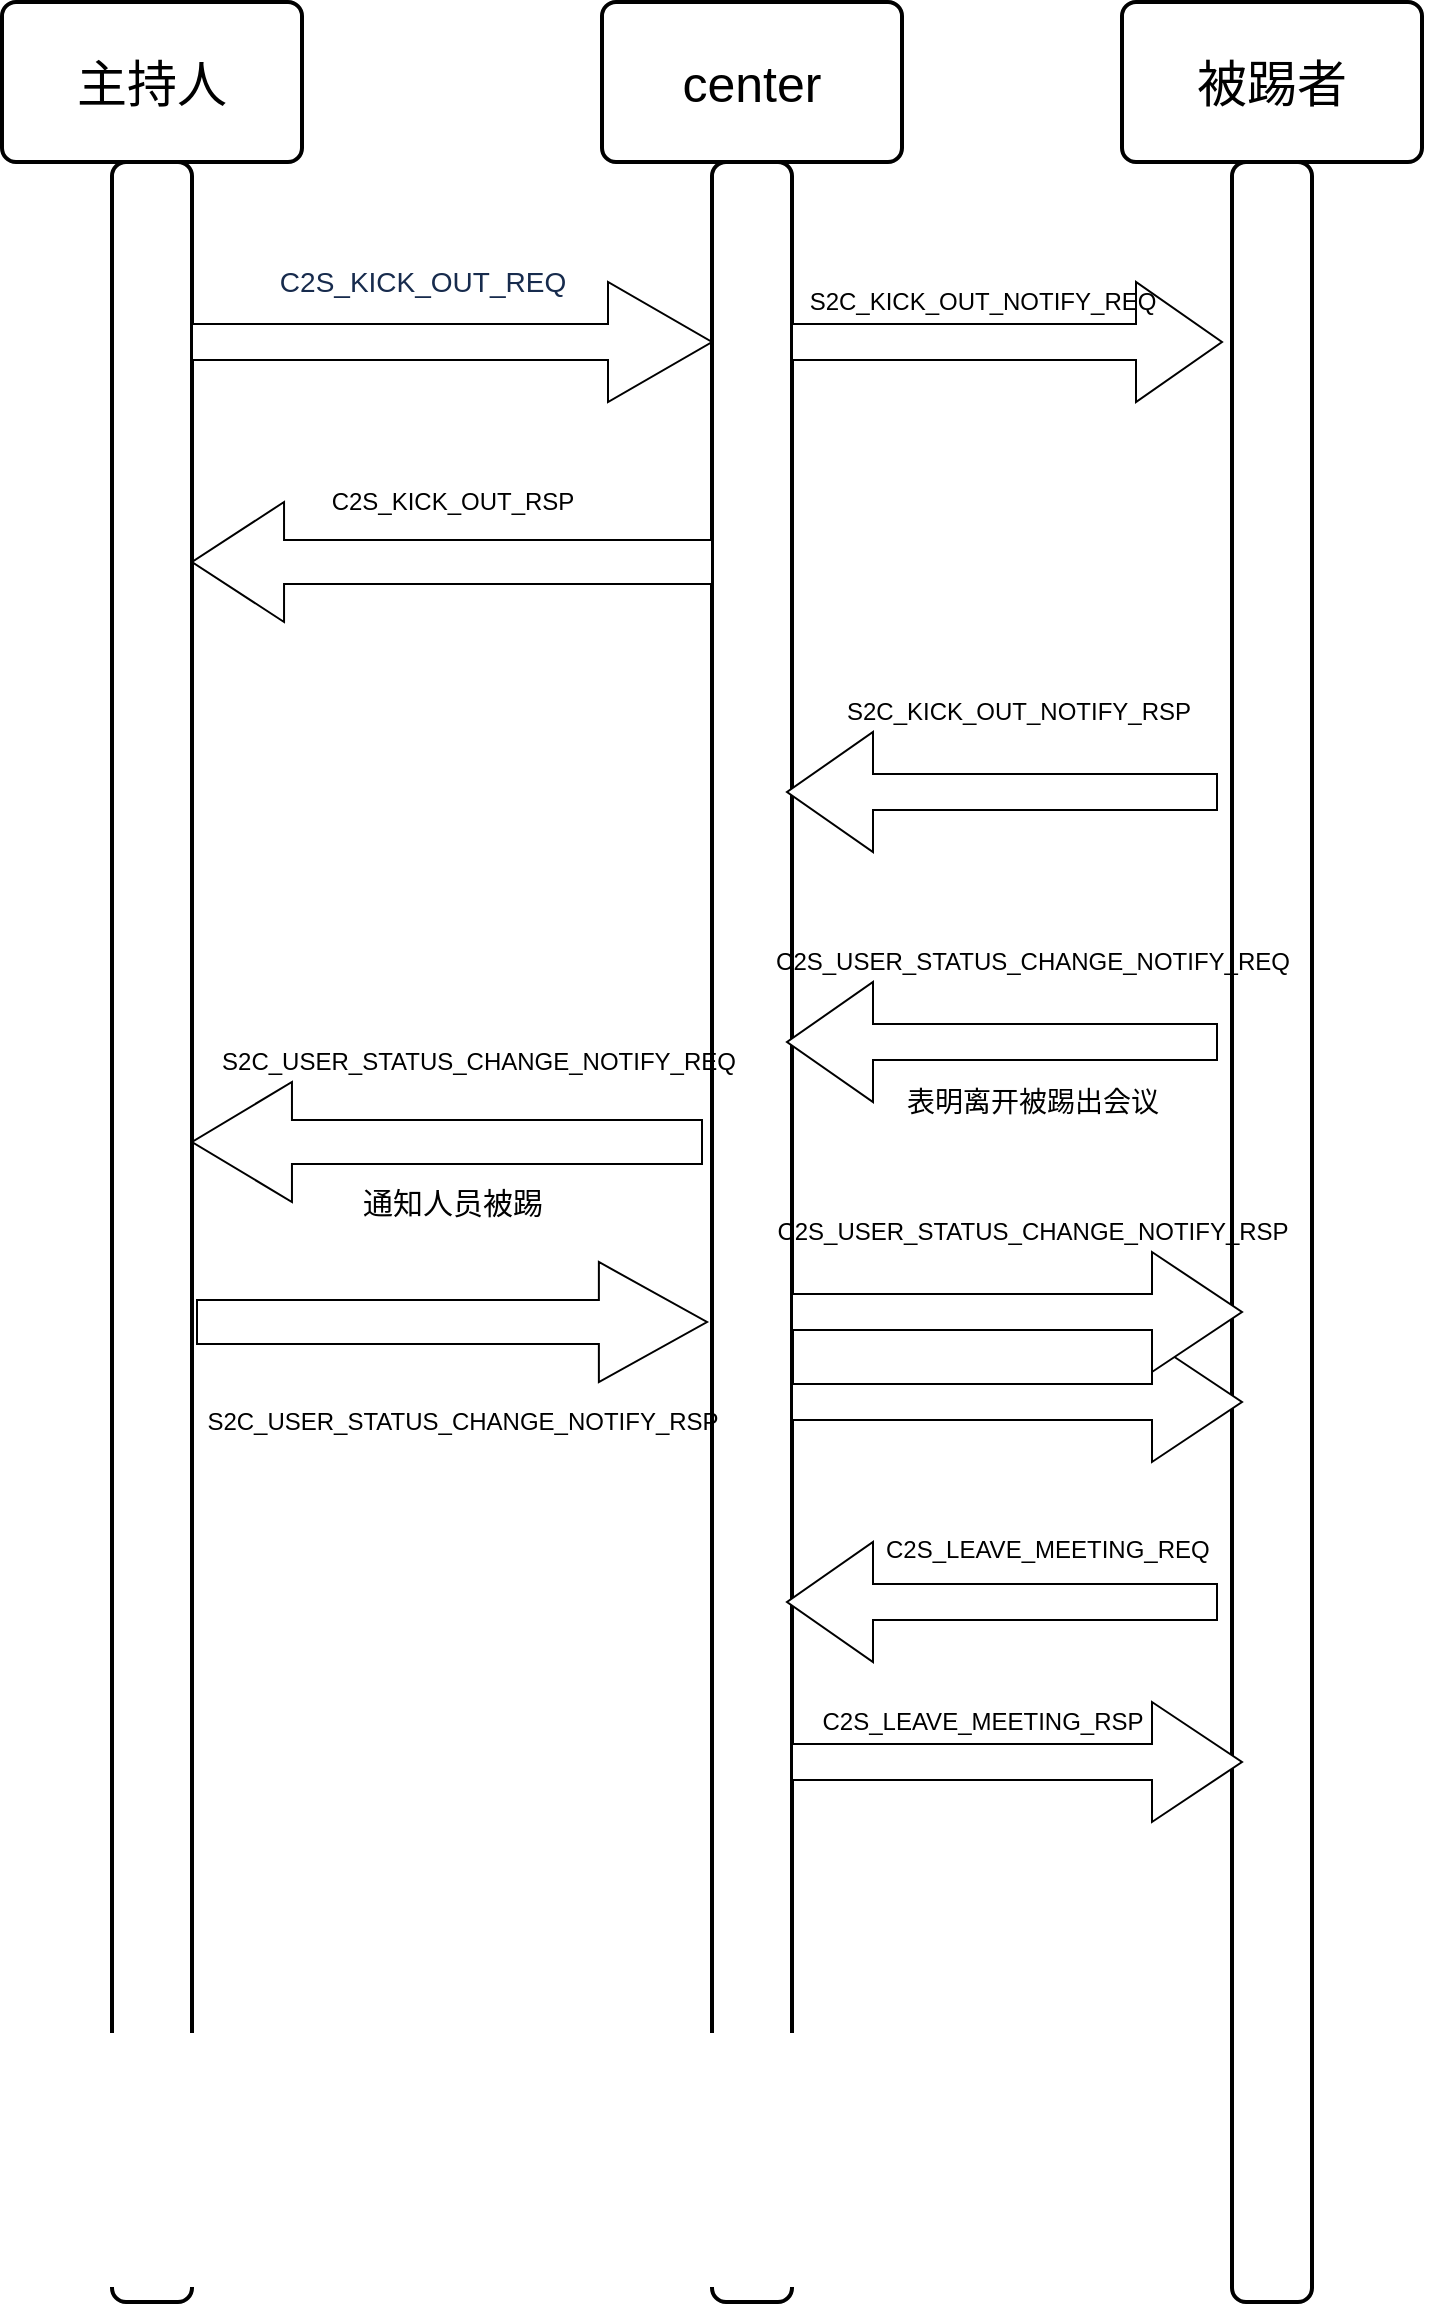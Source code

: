 <mxfile version="14.6.10" type="github">
  <diagram name="Page-1" id="74e2e168-ea6b-b213-b513-2b3c1d86103e">
    <mxGraphModel dx="1702" dy="980" grid="1" gridSize="10" guides="1" tooltips="1" connect="1" arrows="1" fold="1" page="1" pageScale="1" pageWidth="1100" pageHeight="850" background="#ffffff" math="0" shadow="0">
      <root>
        <mxCell id="0" />
        <mxCell id="1" parent="0" />
        <mxCell id="uP8rVLf1fiAK4IHr6_rX-1" value="&lt;font style=&quot;font-size: 25px&quot;&gt;主持人&lt;/font&gt;" style="rounded=1;whiteSpace=wrap;html=1;absoluteArcSize=1;arcSize=14;strokeWidth=2;" vertex="1" parent="1">
          <mxGeometry x="120" y="60" width="150" height="80" as="geometry" />
        </mxCell>
        <mxCell id="uP8rVLf1fiAK4IHr6_rX-2" value="&lt;font style=&quot;font-size: 25px&quot;&gt;center&lt;/font&gt;" style="rounded=1;whiteSpace=wrap;html=1;absoluteArcSize=1;arcSize=14;strokeWidth=2;" vertex="1" parent="1">
          <mxGeometry x="420" y="60" width="150" height="80" as="geometry" />
        </mxCell>
        <mxCell id="uP8rVLf1fiAK4IHr6_rX-3" value="&lt;font style=&quot;font-size: 25px&quot;&gt;被踢者&lt;/font&gt;" style="rounded=1;whiteSpace=wrap;html=1;absoluteArcSize=1;arcSize=14;strokeWidth=2;" vertex="1" parent="1">
          <mxGeometry x="680" y="60" width="150" height="80" as="geometry" />
        </mxCell>
        <mxCell id="uP8rVLf1fiAK4IHr6_rX-5" value="" style="rounded=1;whiteSpace=wrap;html=1;absoluteArcSize=1;arcSize=14;strokeWidth=2;direction=south;" vertex="1" parent="1">
          <mxGeometry x="175" y="140" width="40" height="1070" as="geometry" />
        </mxCell>
        <mxCell id="uP8rVLf1fiAK4IHr6_rX-6" value="" style="shape=singleArrow;whiteSpace=wrap;html=1;" vertex="1" parent="1">
          <mxGeometry x="215" y="200" width="260" height="60" as="geometry" />
        </mxCell>
        <mxCell id="uP8rVLf1fiAK4IHr6_rX-7" value="" style="rounded=1;whiteSpace=wrap;html=1;absoluteArcSize=1;arcSize=14;strokeWidth=2;direction=south;" vertex="1" parent="1">
          <mxGeometry x="475" y="140" width="40" height="1070" as="geometry" />
        </mxCell>
        <mxCell id="uP8rVLf1fiAK4IHr6_rX-8" value="" style="rounded=1;whiteSpace=wrap;html=1;absoluteArcSize=1;arcSize=14;strokeWidth=2;direction=south;" vertex="1" parent="1">
          <mxGeometry x="735" y="140" width="40" height="1070" as="geometry" />
        </mxCell>
        <mxCell id="uP8rVLf1fiAK4IHr6_rX-9" value="&lt;span style=&quot;color: rgb(23 , 43 , 77) ; font-family: , , &amp;#34;segoe ui&amp;#34; , &amp;#34;roboto&amp;#34; , &amp;#34;oxygen&amp;#34; , &amp;#34;ubuntu&amp;#34; , &amp;#34;fira sans&amp;#34; , &amp;#34;droid sans&amp;#34; , &amp;#34;helvetica neue&amp;#34; , sans-serif ; font-size: 14px ; text-align: left ; background-color: rgb(255 , 255 , 255)&quot;&gt;C2S_KICK_OUT_REQ&lt;/span&gt;" style="text;html=1;align=center;verticalAlign=middle;resizable=0;points=[];autosize=1;strokeColor=none;" vertex="1" parent="1">
          <mxGeometry x="250" y="190" width="160" height="20" as="geometry" />
        </mxCell>
        <mxCell id="uP8rVLf1fiAK4IHr6_rX-14" value="" style="shape=singleArrow;direction=west;whiteSpace=wrap;html=1;arrowWidth=0.367;arrowSize=0.177;" vertex="1" parent="1">
          <mxGeometry x="215" y="310" width="260" height="60" as="geometry" />
        </mxCell>
        <mxCell id="uP8rVLf1fiAK4IHr6_rX-15" value="C2S_KICK_OUT_RSP" style="text;html=1;align=center;verticalAlign=middle;resizable=0;points=[];autosize=1;strokeColor=none;" vertex="1" parent="1">
          <mxGeometry x="275" y="300" width="140" height="20" as="geometry" />
        </mxCell>
        <mxCell id="uP8rVLf1fiAK4IHr6_rX-16" value="" style="shape=singleArrow;whiteSpace=wrap;html=1;" vertex="1" parent="1">
          <mxGeometry x="515" y="200" width="215" height="60" as="geometry" />
        </mxCell>
        <mxCell id="uP8rVLf1fiAK4IHr6_rX-17" value="S2C_KICK_OUT_NOTIFY_REQ" style="text;html=1;align=center;verticalAlign=middle;resizable=0;points=[];autosize=1;strokeColor=none;" vertex="1" parent="1">
          <mxGeometry x="515" y="200" width="190" height="20" as="geometry" />
        </mxCell>
        <mxCell id="uP8rVLf1fiAK4IHr6_rX-22" value="" style="shape=singleArrow;direction=west;whiteSpace=wrap;html=1;" vertex="1" parent="1">
          <mxGeometry x="512.5" y="425" width="215" height="60" as="geometry" />
        </mxCell>
        <mxCell id="uP8rVLf1fiAK4IHr6_rX-23" value="S2C_KICK_OUT_NOTIFY_RSP" style="text;html=1;align=center;verticalAlign=middle;resizable=0;points=[];autosize=1;strokeColor=none;" vertex="1" parent="1">
          <mxGeometry x="532.5" y="405" width="190" height="20" as="geometry" />
        </mxCell>
        <mxCell id="uP8rVLf1fiAK4IHr6_rX-25" value="" style="shape=singleArrow;direction=west;whiteSpace=wrap;html=1;" vertex="1" parent="1">
          <mxGeometry x="512.5" y="550" width="215" height="60" as="geometry" />
        </mxCell>
        <mxCell id="uP8rVLf1fiAK4IHr6_rX-26" value="C2S_USER_STATUS_CHANGE_NOTIFY_REQ" style="text;html=1;align=center;verticalAlign=middle;resizable=0;points=[];autosize=1;strokeColor=none;" vertex="1" parent="1">
          <mxGeometry x="500" y="530" width="270" height="20" as="geometry" />
        </mxCell>
        <mxCell id="uP8rVLf1fiAK4IHr6_rX-27" value="" style="shape=singleArrow;whiteSpace=wrap;html=1;" vertex="1" parent="1">
          <mxGeometry x="515" y="730" width="225" height="60" as="geometry" />
        </mxCell>
        <mxCell id="uP8rVLf1fiAK4IHr6_rX-28" value="C2S_USER_STATUS_CHANGE_NOTIFY_RSP" style="text;html=1;align=center;verticalAlign=middle;resizable=0;points=[];autosize=1;strokeColor=none;" vertex="1" parent="1">
          <mxGeometry x="500" y="665" width="270" height="20" as="geometry" />
        </mxCell>
        <mxCell id="uP8rVLf1fiAK4IHr6_rX-29" value="" style="shape=singleArrow;direction=west;whiteSpace=wrap;html=1;arrowWidth=0.367;arrowSize=0.196;" vertex="1" parent="1">
          <mxGeometry x="215" y="600" width="255" height="60" as="geometry" />
        </mxCell>
        <mxCell id="uP8rVLf1fiAK4IHr6_rX-30" value="S2C_USER_STATUS_CHANGE_NOTIFY_REQ" style="text;html=1;align=center;verticalAlign=middle;resizable=0;points=[];autosize=1;strokeColor=none;" vertex="1" parent="1">
          <mxGeometry x="222.5" y="580" width="270" height="20" as="geometry" />
        </mxCell>
        <mxCell id="uP8rVLf1fiAK4IHr6_rX-31" value="&lt;font style=&quot;font-size: 15px&quot;&gt;通知人员被踢&lt;/font&gt;" style="text;html=1;align=center;verticalAlign=middle;resizable=0;points=[];autosize=1;strokeColor=none;" vertex="1" parent="1">
          <mxGeometry x="290" y="650" width="110" height="20" as="geometry" />
        </mxCell>
        <mxCell id="uP8rVLf1fiAK4IHr6_rX-32" value="" style="shape=singleArrow;whiteSpace=wrap;html=1;arrowWidth=0.367;arrowSize=0.212;" vertex="1" parent="1">
          <mxGeometry x="217.5" y="690" width="255" height="60" as="geometry" />
        </mxCell>
        <mxCell id="uP8rVLf1fiAK4IHr6_rX-33" value="S2C_USER_STATUS_CHANGE_NOTIFY_RSP" style="text;html=1;align=center;verticalAlign=middle;resizable=0;points=[];autosize=1;strokeColor=none;" vertex="1" parent="1">
          <mxGeometry x="215" y="760" width="270" height="20" as="geometry" />
        </mxCell>
        <mxCell id="uP8rVLf1fiAK4IHr6_rX-34" value="&lt;font style=&quot;font-size: 14px&quot;&gt;表明离开被踢出会议&lt;/font&gt;" style="text;html=1;align=center;verticalAlign=middle;resizable=0;points=[];autosize=1;strokeColor=none;" vertex="1" parent="1">
          <mxGeometry x="565" y="600" width="140" height="20" as="geometry" />
        </mxCell>
        <mxCell id="uP8rVLf1fiAK4IHr6_rX-35" value="&lt;div style=&quot;text-align: center&quot;&gt;&lt;span&gt;&lt;font face=&quot;helvetica&quot;&gt;C2S_LEAVE_MEETING_REQ&lt;/font&gt;&lt;/span&gt;&lt;/div&gt;" style="text;whiteSpace=wrap;html=1;" vertex="1" parent="1">
          <mxGeometry x="560" y="820" width="280" height="30" as="geometry" />
        </mxCell>
        <mxCell id="uP8rVLf1fiAK4IHr6_rX-36" value="" style="shape=singleArrow;direction=west;whiteSpace=wrap;html=1;" vertex="1" parent="1">
          <mxGeometry x="512.5" y="830" width="215" height="60" as="geometry" />
        </mxCell>
        <mxCell id="uP8rVLf1fiAK4IHr6_rX-37" value="" style="shape=singleArrow;whiteSpace=wrap;html=1;" vertex="1" parent="1">
          <mxGeometry x="515" y="685" width="225" height="60" as="geometry" />
        </mxCell>
        <mxCell id="uP8rVLf1fiAK4IHr6_rX-38" value="" style="shape=singleArrow;whiteSpace=wrap;html=1;" vertex="1" parent="1">
          <mxGeometry x="515" y="910" width="225" height="60" as="geometry" />
        </mxCell>
        <mxCell id="uP8rVLf1fiAK4IHr6_rX-41" value="C2S_LEAVE_MEETING_RSP" style="text;html=1;align=center;verticalAlign=middle;resizable=0;points=[];autosize=1;strokeColor=none;" vertex="1" parent="1">
          <mxGeometry x="520" y="910" width="180" height="20" as="geometry" />
        </mxCell>
      </root>
    </mxGraphModel>
  </diagram>
</mxfile>
